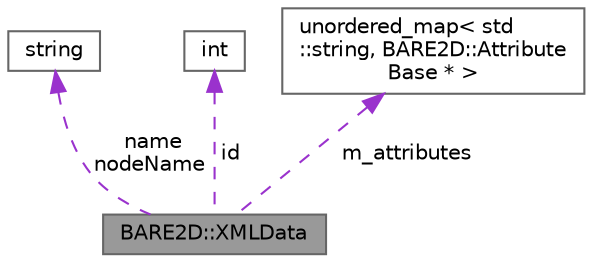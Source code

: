 digraph "BARE2D::XMLData"
{
 // INTERACTIVE_SVG=YES
 // LATEX_PDF_SIZE
  bgcolor="transparent";
  edge [fontname=Helvetica,fontsize=10,labelfontname=Helvetica,labelfontsize=10];
  node [fontname=Helvetica,fontsize=10,shape=box,height=0.2,width=0.4];
  Node1 [label="BARE2D::XMLData",height=0.2,width=0.4,color="gray40", fillcolor="grey60", style="filled", fontcolor="black",tooltip="Holds all the very basic information for XML data. Designed to be a base class from which a user can ..."];
  Node2 -> Node1 [dir="back",color="darkorchid3",style="dashed",label=" name\nnodeName" ];
  Node2 [label="string",height=0.2,width=0.4,color="gray40", fillcolor="white", style="filled",tooltip=" "];
  Node3 -> Node1 [dir="back",color="darkorchid3",style="dashed",label=" id" ];
  Node3 [label="int",height=0.2,width=0.4,color="gray40", fillcolor="white", style="filled",tooltip=" "];
  Node4 -> Node1 [dir="back",color="darkorchid3",style="dashed",label=" m_attributes" ];
  Node4 [label="unordered_map\< std\l::string, BARE2D::Attribute\lBase * \>",height=0.2,width=0.4,color="gray40", fillcolor="white", style="filled",tooltip=" "];
}
